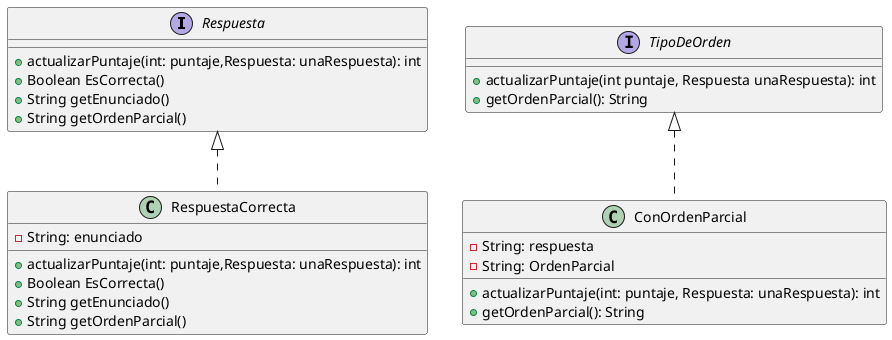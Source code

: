@startuml
'https://plantuml.com/class-diagram

interface Respuesta {
 +actualizarPuntaje(int: puntaje,Respuesta: unaRespuesta): int
 +Boolean EsCorrecta()
 +String getEnunciado()
 +String getOrdenParcial()
}

interface TipoDeOrden {
    +actualizarPuntaje(int puntaje, Respuesta unaRespuesta): int
    +getOrdenParcial(): String
}

class ConOrdenParcial implements TipoDeOrden{
    -String: respuesta
    -String: OrdenParcial

    +actualizarPuntaje(int: puntaje, Respuesta: unaRespuesta): int
    +getOrdenParcial(): String
}

class RespuestaCorrecta implements Respuesta {
 -String: enunciado

 +actualizarPuntaje(int: puntaje,Respuesta: unaRespuesta): int
 +Boolean EsCorrecta()
 +String getEnunciado()
 +String getOrdenParcial()
}

@enduml